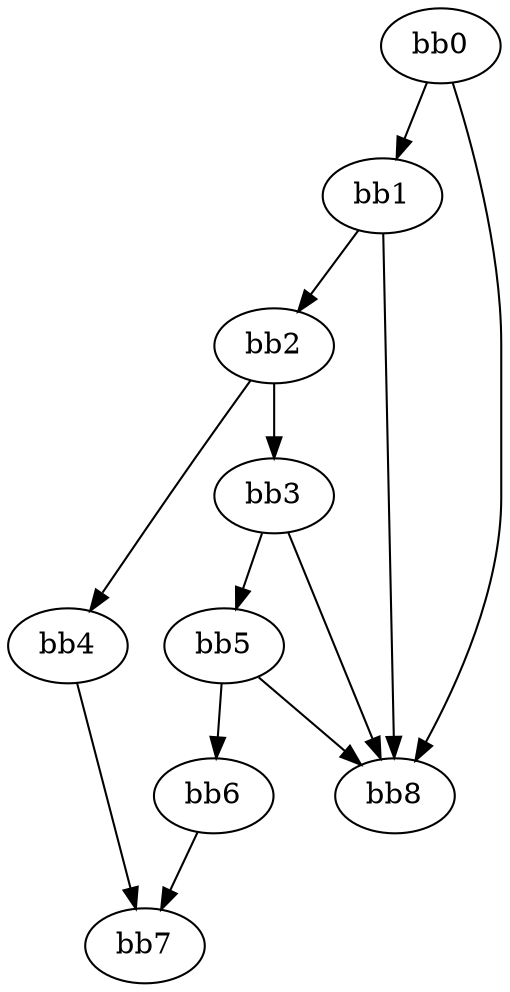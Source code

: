 digraph {
    0 [ label = "bb0\l" ]
    1 [ label = "bb1\l" ]
    2 [ label = "bb2\l" ]
    3 [ label = "bb3\l" ]
    4 [ label = "bb4\l" ]
    5 [ label = "bb5\l" ]
    6 [ label = "bb6\l" ]
    7 [ label = "bb7\l" ]
    8 [ label = "bb8\l" ]
    0 -> 1 [ ]
    0 -> 8 [ ]
    1 -> 2 [ ]
    1 -> 8 [ ]
    2 -> 3 [ ]
    2 -> 4 [ ]
    3 -> 5 [ ]
    3 -> 8 [ ]
    4 -> 7 [ ]
    5 -> 6 [ ]
    5 -> 8 [ ]
    6 -> 7 [ ]
}

